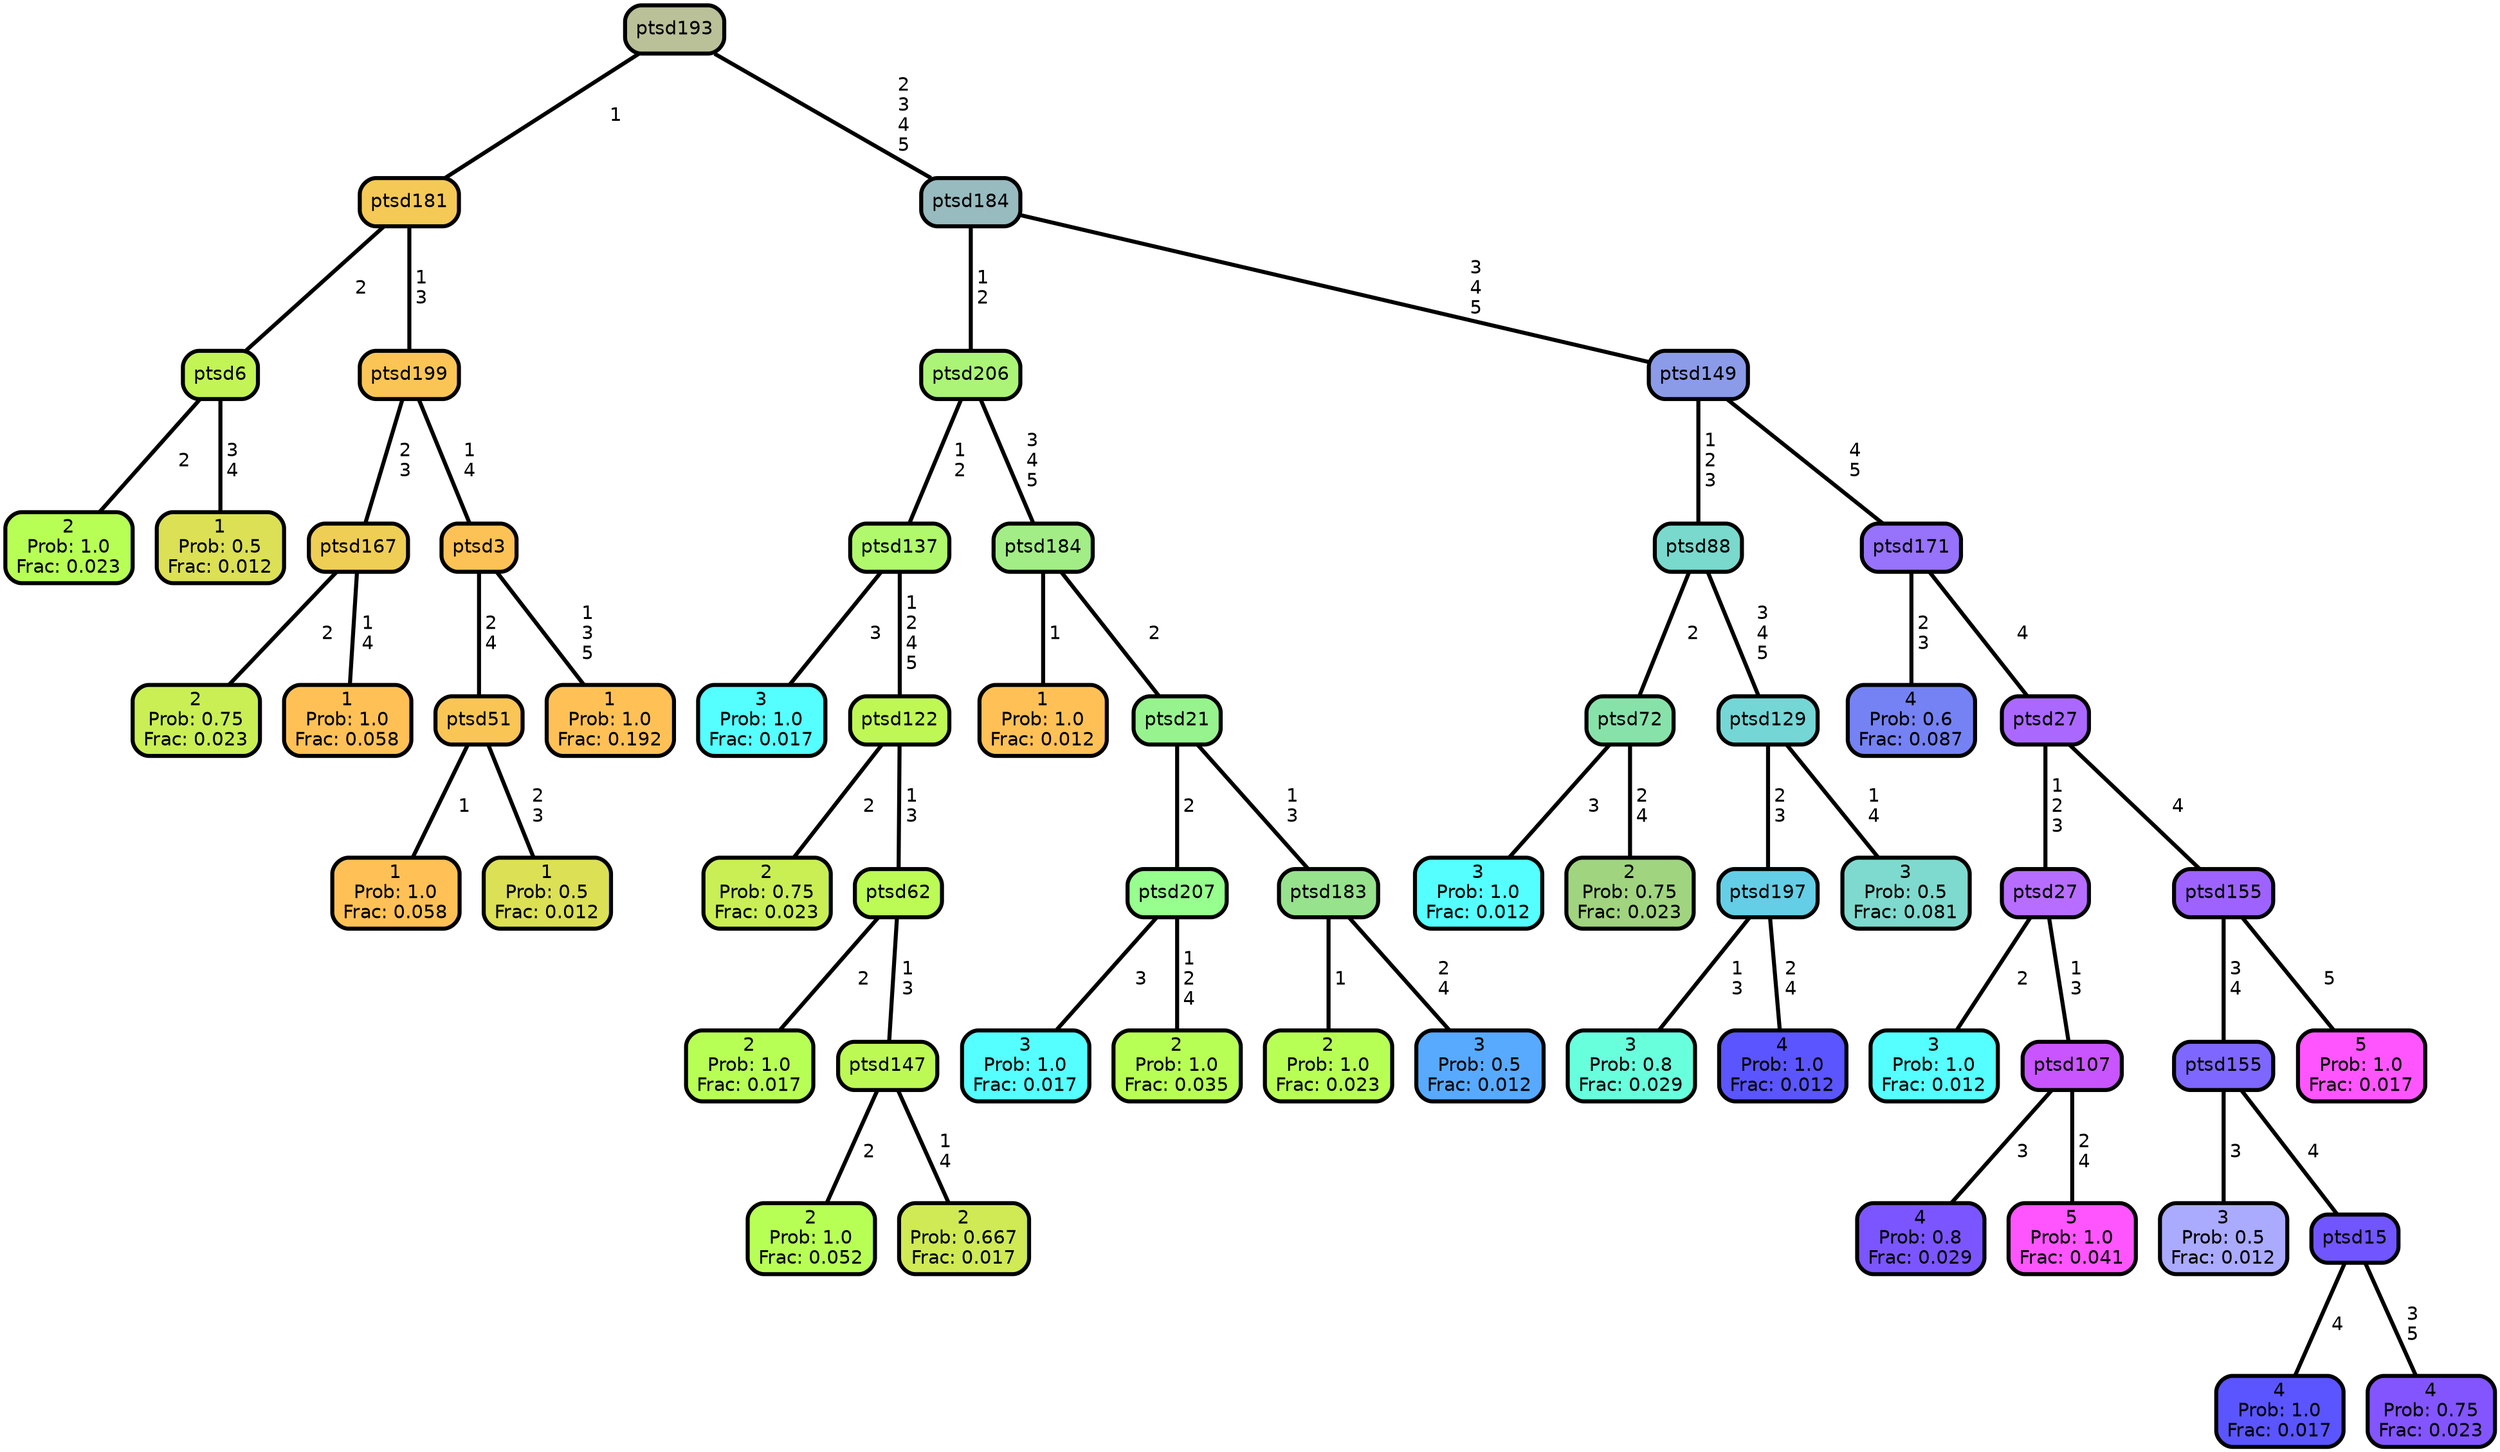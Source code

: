 graph Tree {
node [shape=box, style="filled, rounded",color="black",penwidth="3",fontcolor="black",                 fontname=helvetica] ;
graph [ranksep="0 equally", splines=straight,                 bgcolor=transparent, dpi=200] ;
edge [fontname=helvetica, color=black] ;
0 [label="2
Prob: 1.0
Frac: 0.023", fillcolor="#b8ff55"] ;
1 [label="ptsd6", fillcolor="#c3f455"] ;
2 [label="1
Prob: 0.5
Frac: 0.012", fillcolor="#dbe055"] ;
3 [label="ptsd181", fillcolor="#f5c955"] ;
4 [label="2
Prob: 0.75
Frac: 0.023", fillcolor="#c9ef55"] ;
5 [label="ptsd167", fillcolor="#efce55"] ;
6 [label="1
Prob: 1.0
Frac: 0.058", fillcolor="#ffc155"] ;
7 [label="ptsd199", fillcolor="#fac555"] ;
8 [label="1
Prob: 1.0
Frac: 0.058", fillcolor="#ffc155"] ;
9 [label="ptsd51", fillcolor="#f9c655"] ;
10 [label="1
Prob: 0.5
Frac: 0.012", fillcolor="#dbe055"] ;
11 [label="ptsd3", fillcolor="#fdc255"] ;
12 [label="1
Prob: 1.0
Frac: 0.192", fillcolor="#ffc155"] ;
13 [label="ptsd193", fillcolor="#bac097"] ;
14 [label="3
Prob: 1.0
Frac: 0.017", fillcolor="#55ffff"] ;
15 [label="ptsd137", fillcolor="#b0f96c"] ;
16 [label="2
Prob: 0.75
Frac: 0.023", fillcolor="#c9ef55"] ;
17 [label="ptsd122", fillcolor="#bff855"] ;
18 [label="2
Prob: 1.0
Frac: 0.017", fillcolor="#b8ff55"] ;
19 [label="ptsd62", fillcolor="#bcfa55"] ;
20 [label="2
Prob: 1.0
Frac: 0.052", fillcolor="#b8ff55"] ;
21 [label="ptsd147", fillcolor="#bdf955"] ;
22 [label="2
Prob: 0.667
Frac: 0.017", fillcolor="#cfea55"] ;
23 [label="ptsd206", fillcolor="#abf477"] ;
24 [label="1
Prob: 1.0
Frac: 0.012", fillcolor="#ffc155"] ;
25 [label="ptsd184", fillcolor="#a3ed87"] ;
26 [label="3
Prob: 1.0
Frac: 0.017", fillcolor="#55ffff"] ;
27 [label="ptsd207", fillcolor="#97ff8d"] ;
28 [label="2
Prob: 1.0
Frac: 0.035", fillcolor="#b8ff55"] ;
29 [label="ptsd21", fillcolor="#97f38d"] ;
30 [label="2
Prob: 1.0
Frac: 0.023", fillcolor="#b8ff55"] ;
31 [label="ptsd183", fillcolor="#97e28d"] ;
32 [label="3
Prob: 0.5
Frac: 0.012", fillcolor="#57aaff"] ;
33 [label="ptsd184", fillcolor="#97bbbf"] ;
34 [label="3
Prob: 1.0
Frac: 0.012", fillcolor="#55ffff"] ;
35 [label="ptsd72", fillcolor="#87e2aa"] ;
36 [label="2
Prob: 0.75
Frac: 0.023", fillcolor="#a0d47f"] ;
37 [label="ptsd88", fillcolor="#79d9cc"] ;
38 [label="3
Prob: 0.8
Frac: 0.029", fillcolor="#68ffdd"] ;
39 [label="ptsd197", fillcolor="#64cee6"] ;
40 [label="4
Prob: 1.0
Frac: 0.012", fillcolor="#5a55ff"] ;
41 [label="ptsd129", fillcolor="#75d6d6"] ;
42 [label="3
Prob: 0.5
Frac: 0.081", fillcolor="#7edace"] ;
43 [label="ptsd149", fillcolor="#8b9be8"] ;
44 [label="4
Prob: 0.6
Frac: 0.087", fillcolor="#7582f3"] ;
45 [label="ptsd171", fillcolor="#9772fa"] ;
46 [label="3
Prob: 1.0
Frac: 0.012", fillcolor="#55ffff"] ;
47 [label="ptsd27", fillcolor="#b76dff"] ;
48 [label="4
Prob: 0.8
Frac: 0.029", fillcolor="#7b55ff"] ;
49 [label="ptsd107", fillcolor="#c855ff"] ;
50 [label="5
Prob: 1.0
Frac: 0.041", fillcolor="#ff55ff"] ;
51 [label="ptsd27", fillcolor="#ab68ff"] ;
52 [label="3
Prob: 0.5
Frac: 0.012", fillcolor="#aaaaff"] ;
53 [label="ptsd155", fillcolor="#7e67ff"] ;
54 [label="4
Prob: 1.0
Frac: 0.017", fillcolor="#5a55ff"] ;
55 [label="ptsd15", fillcolor="#7155ff"] ;
56 [label="4
Prob: 0.75
Frac: 0.023", fillcolor="#8355ff"] ;
57 [label="ptsd155", fillcolor="#9e63ff"] ;
58 [label="5
Prob: 1.0
Frac: 0.017", fillcolor="#ff55ff"] ;
1 -- 0 [label=" 2",penwidth=3] ;
1 -- 2 [label=" 3\n 4",penwidth=3] ;
3 -- 1 [label=" 2",penwidth=3] ;
3 -- 7 [label=" 1\n 3",penwidth=3] ;
5 -- 4 [label=" 2",penwidth=3] ;
5 -- 6 [label=" 1\n 4",penwidth=3] ;
7 -- 5 [label=" 2\n 3",penwidth=3] ;
7 -- 11 [label=" 1\n 4",penwidth=3] ;
9 -- 8 [label=" 1",penwidth=3] ;
9 -- 10 [label=" 2\n 3",penwidth=3] ;
11 -- 9 [label=" 2\n 4",penwidth=3] ;
11 -- 12 [label=" 1\n 3\n 5",penwidth=3] ;
13 -- 3 [label=" 1",penwidth=3] ;
13 -- 33 [label=" 2\n 3\n 4\n 5",penwidth=3] ;
15 -- 14 [label=" 3",penwidth=3] ;
15 -- 17 [label=" 1\n 2\n 4\n 5",penwidth=3] ;
17 -- 16 [label=" 2",penwidth=3] ;
17 -- 19 [label=" 1\n 3",penwidth=3] ;
19 -- 18 [label=" 2",penwidth=3] ;
19 -- 21 [label=" 1\n 3",penwidth=3] ;
21 -- 20 [label=" 2",penwidth=3] ;
21 -- 22 [label=" 1\n 4",penwidth=3] ;
23 -- 15 [label=" 1\n 2",penwidth=3] ;
23 -- 25 [label=" 3\n 4\n 5",penwidth=3] ;
25 -- 24 [label=" 1",penwidth=3] ;
25 -- 29 [label=" 2",penwidth=3] ;
27 -- 26 [label=" 3",penwidth=3] ;
27 -- 28 [label=" 1\n 2\n 4",penwidth=3] ;
29 -- 27 [label=" 2",penwidth=3] ;
29 -- 31 [label=" 1\n 3",penwidth=3] ;
31 -- 30 [label=" 1",penwidth=3] ;
31 -- 32 [label=" 2\n 4",penwidth=3] ;
33 -- 23 [label=" 1\n 2",penwidth=3] ;
33 -- 43 [label=" 3\n 4\n 5",penwidth=3] ;
35 -- 34 [label=" 3",penwidth=3] ;
35 -- 36 [label=" 2\n 4",penwidth=3] ;
37 -- 35 [label=" 2",penwidth=3] ;
37 -- 41 [label=" 3\n 4\n 5",penwidth=3] ;
39 -- 38 [label=" 1\n 3",penwidth=3] ;
39 -- 40 [label=" 2\n 4",penwidth=3] ;
41 -- 39 [label=" 2\n 3",penwidth=3] ;
41 -- 42 [label=" 1\n 4",penwidth=3] ;
43 -- 37 [label=" 1\n 2\n 3",penwidth=3] ;
43 -- 45 [label=" 4\n 5",penwidth=3] ;
45 -- 44 [label=" 2\n 3",penwidth=3] ;
45 -- 51 [label=" 4",penwidth=3] ;
47 -- 46 [label=" 2",penwidth=3] ;
47 -- 49 [label=" 1\n 3",penwidth=3] ;
49 -- 48 [label=" 3",penwidth=3] ;
49 -- 50 [label=" 2\n 4",penwidth=3] ;
51 -- 47 [label=" 1\n 2\n 3",penwidth=3] ;
51 -- 57 [label=" 4",penwidth=3] ;
53 -- 52 [label=" 3",penwidth=3] ;
53 -- 55 [label=" 4",penwidth=3] ;
55 -- 54 [label=" 4",penwidth=3] ;
55 -- 56 [label=" 3\n 5",penwidth=3] ;
57 -- 53 [label=" 3\n 4",penwidth=3] ;
57 -- 58 [label=" 5",penwidth=3] ;
{rank = same;}}